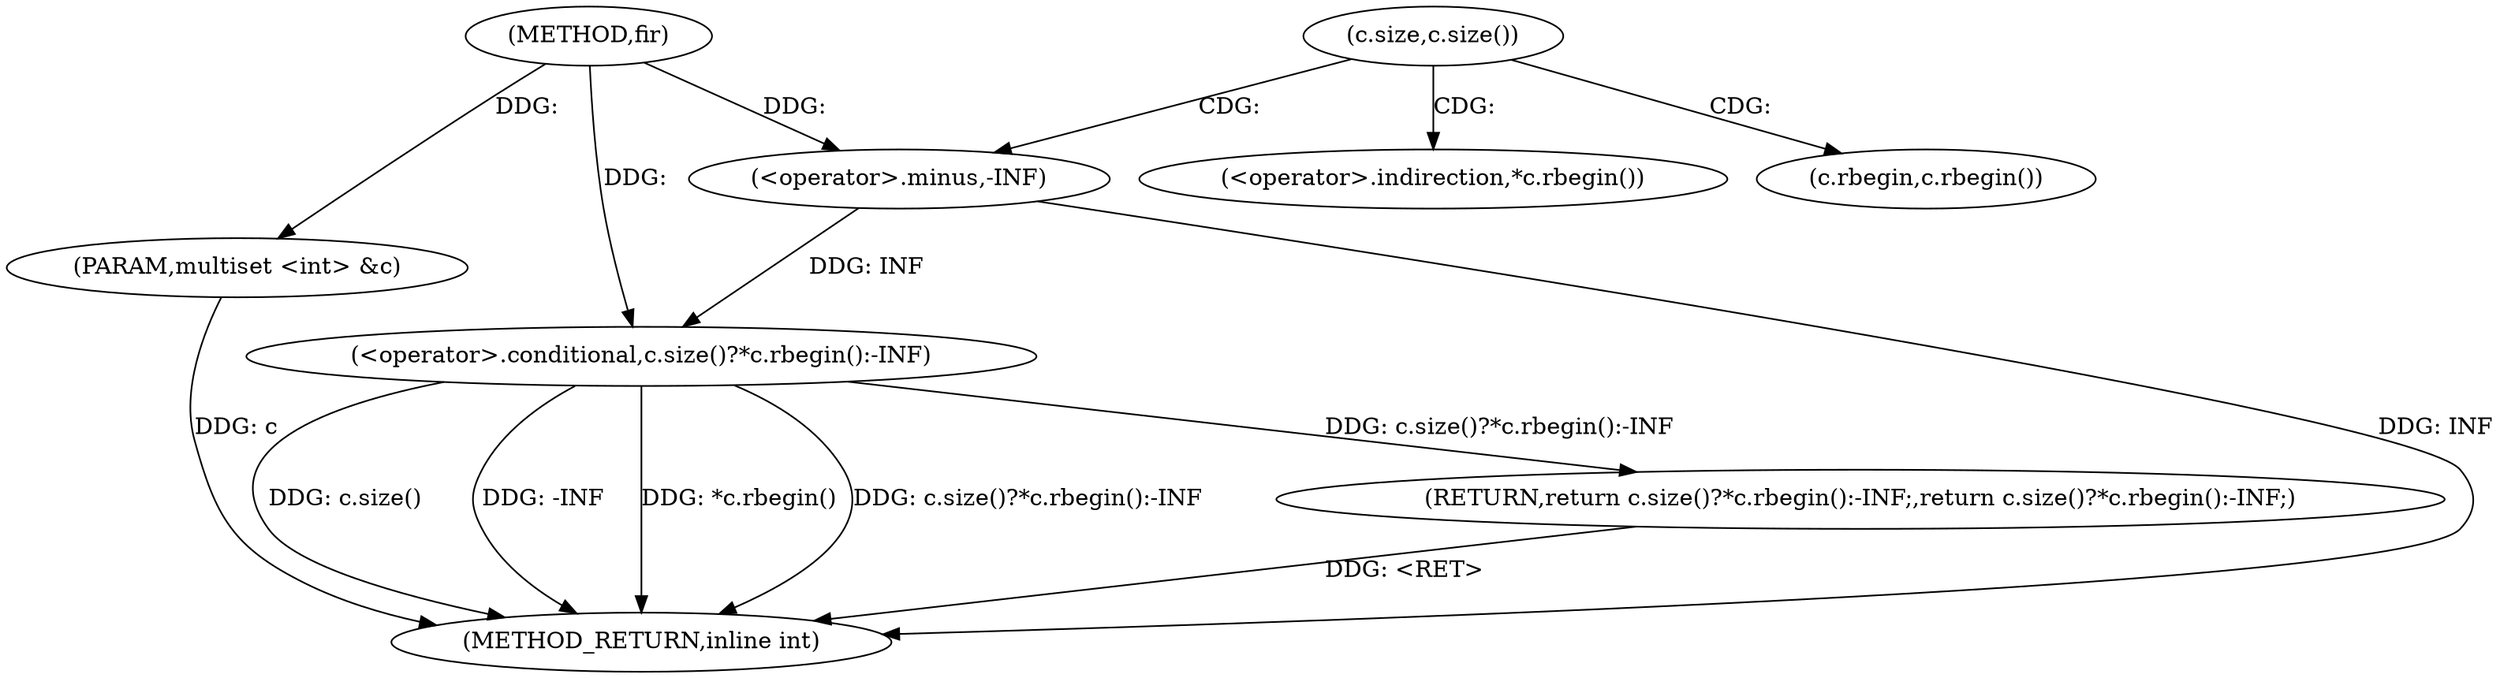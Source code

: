 digraph "fir" {  
"1000298" [label = "(METHOD,fir)" ]
"1000308" [label = "(METHOD_RETURN,inline int)" ]
"1000299" [label = "(PARAM,multiset <int> &c)" ]
"1000301" [label = "(RETURN,return c.size()?*c.rbegin():-INF;,return c.size()?*c.rbegin():-INF;)" ]
"1000302" [label = "(<operator>.conditional,c.size()?*c.rbegin():-INF)" ]
"1000306" [label = "(<operator>.minus,-INF)" ]
"1000303" [label = "(c.size,c.size())" ]
"1000304" [label = "(<operator>.indirection,*c.rbegin())" ]
"1000305" [label = "(c.rbegin,c.rbegin())" ]
  "1000301" -> "1000308"  [ label = "DDG: <RET>"] 
  "1000299" -> "1000308"  [ label = "DDG: c"] 
  "1000302" -> "1000308"  [ label = "DDG: c.size()"] 
  "1000302" -> "1000308"  [ label = "DDG: -INF"] 
  "1000302" -> "1000308"  [ label = "DDG: *c.rbegin()"] 
  "1000302" -> "1000308"  [ label = "DDG: c.size()?*c.rbegin():-INF"] 
  "1000306" -> "1000308"  [ label = "DDG: INF"] 
  "1000298" -> "1000299"  [ label = "DDG: "] 
  "1000302" -> "1000301"  [ label = "DDG: c.size()?*c.rbegin():-INF"] 
  "1000298" -> "1000302"  [ label = "DDG: "] 
  "1000306" -> "1000302"  [ label = "DDG: INF"] 
  "1000298" -> "1000306"  [ label = "DDG: "] 
  "1000303" -> "1000305"  [ label = "CDG: "] 
  "1000303" -> "1000306"  [ label = "CDG: "] 
  "1000303" -> "1000304"  [ label = "CDG: "] 
}
